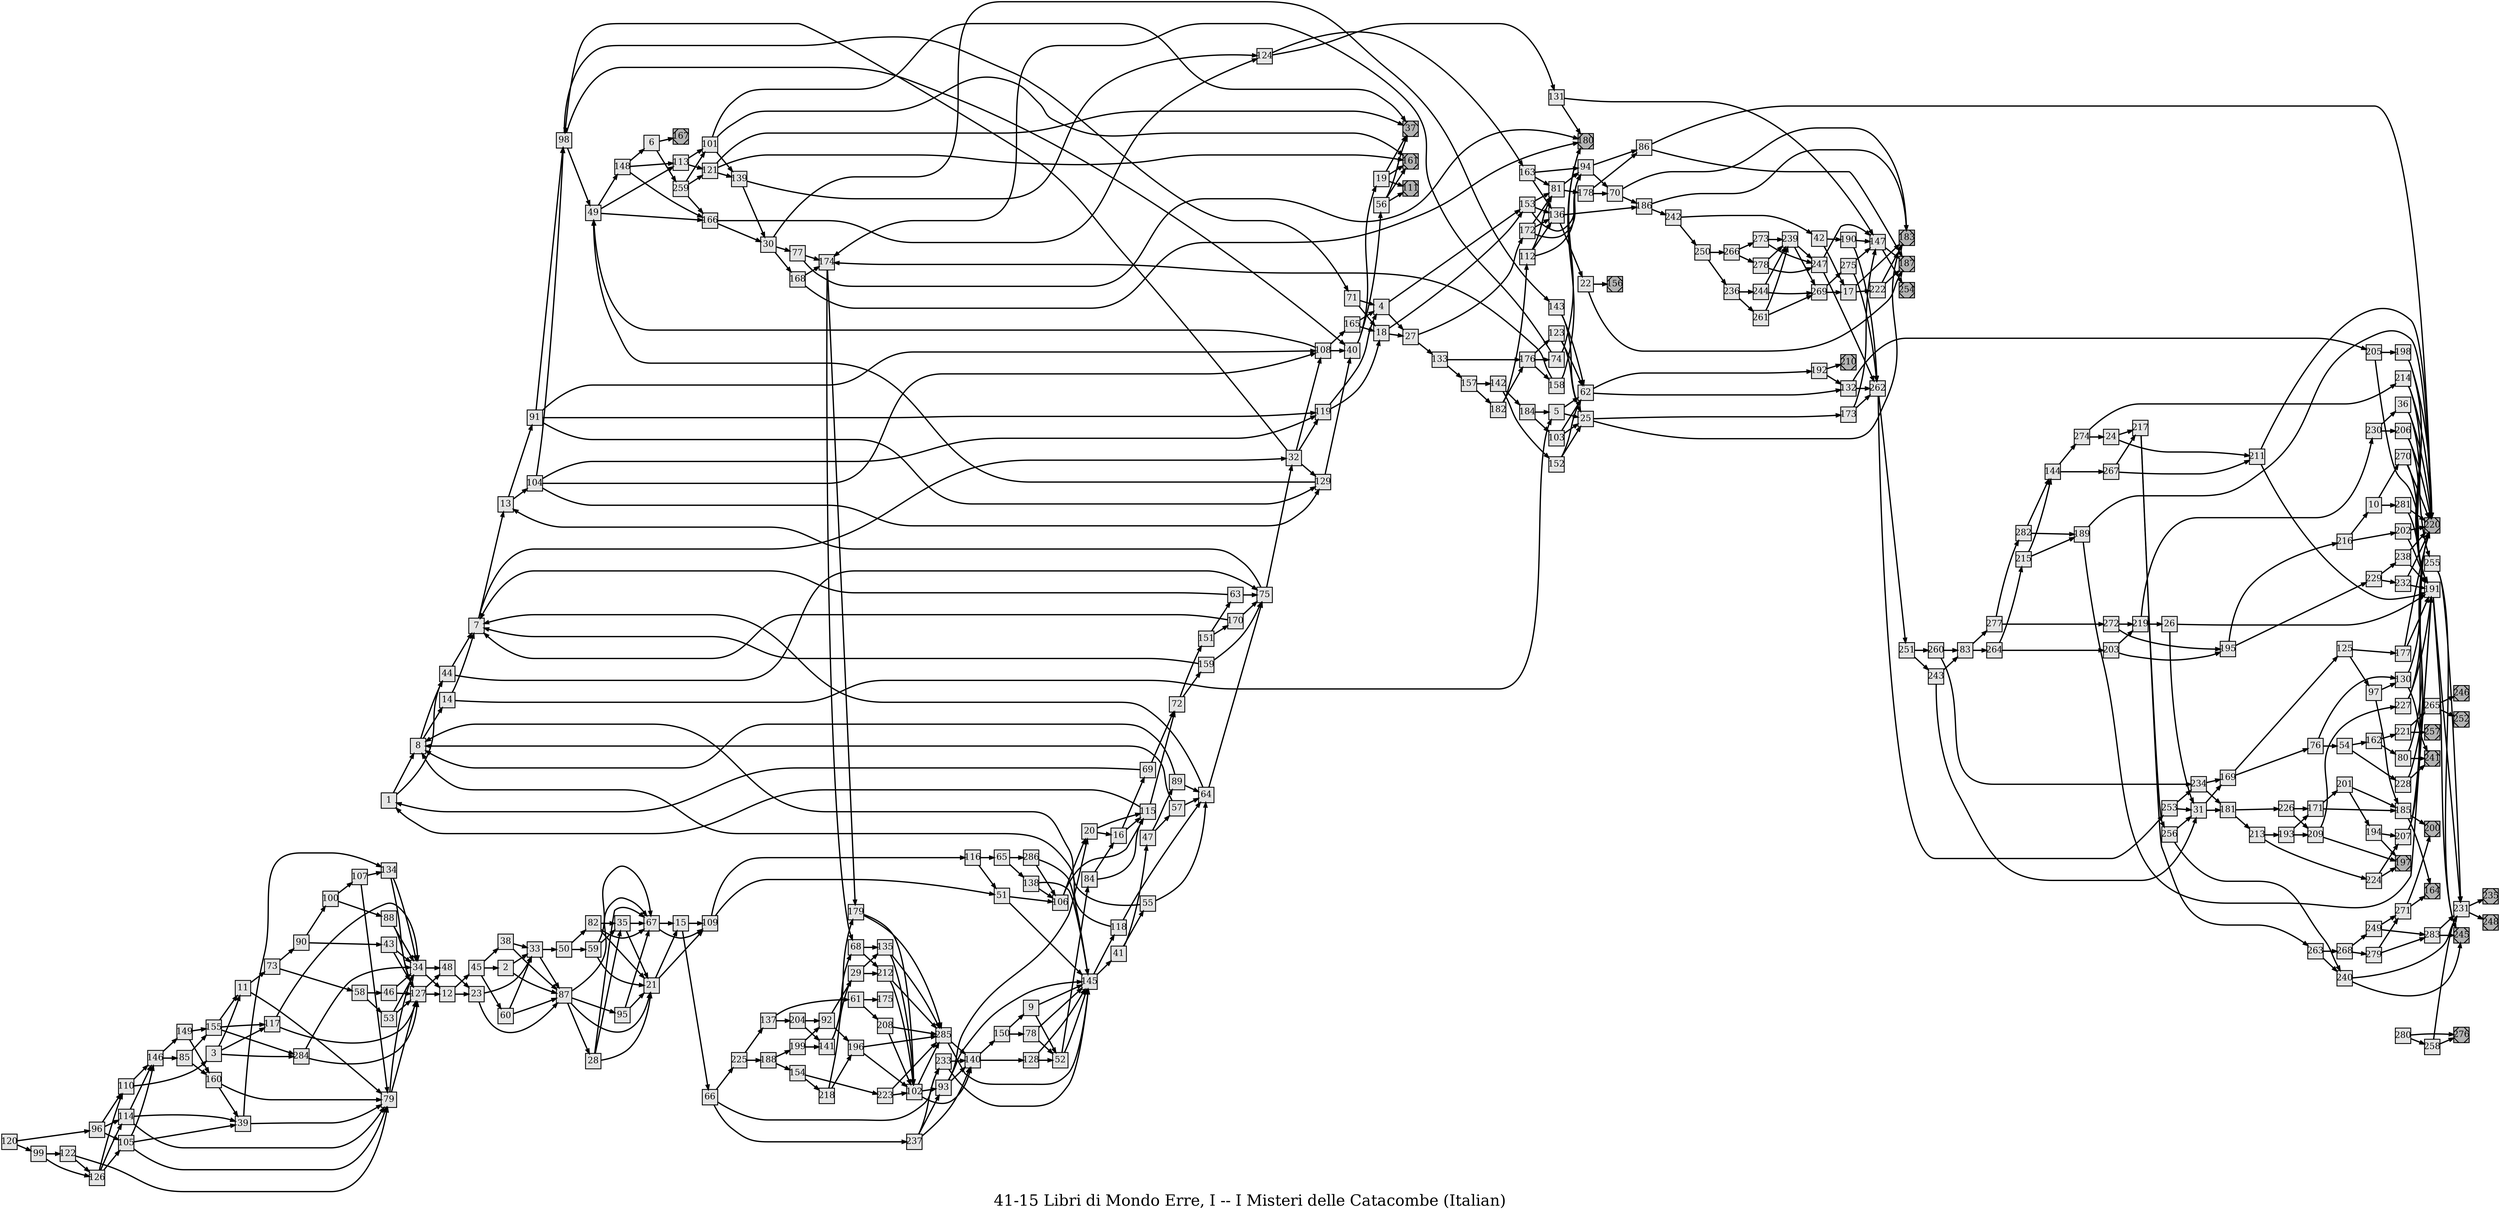 digraph g{
  graph [ label="41-15 Libri di Mondo Erre, I -- I Misteri delle Catacombe (Italian)" rankdir=LR, ordering=out, fontsize=36, nodesep="0.35", ranksep="0.45"];
  node  [shape=rect, penwidth=2, fontsize=20, style=filled, fillcolor=grey90, margin="0,0", labelfloat=true, regular=true, fixedsize=true];
  edge  [labelfloat=true, penwidth=3, fontsize=12];
  1 -> 8;
  1 -> 44;
  2 -> 33;
  2 -> 87;
  3 -> 11;
  3 -> 117;
  3 -> 284;
  4 -> 153;
  4 -> 27;
  5 -> 62;
  5 -> 25;
  6 -> 167;
  6 -> 259;
  7 -> 13;
  7 -> 32;
  8 -> 44;
  8 -> 14;
  9 -> 145;
  9 -> 52;
  10 -> 270;
  10 -> 281;
  11 -> 73;
  11 -> 79;
  12 -> 45;
  12 -> 23;
  13 -> 91;
  13 -> 104;
  14 -> 7;
  14 -> 5;
  15 -> 109;
  15 -> 66;
  16 -> 69;
  16 -> 115;
  17 -> 183;
  17 -> 222;
  18 -> 153;
  18 -> 27;
  19 -> 37;
  19 -> 161;
  19 -> 111;
  20 -> 115;
  20 -> 16;
  21 -> 15;
  21 -> 109;
  22 -> 187;
  22 -> 156;
  23 -> 33;
  23 -> 87;
  24 -> 217;
  24 -> 211;
  25 -> 183;
  25 -> 173;
  26 -> 191;
  26 -> 31;
  27 -> 172;
  27 -> 133;
  28 -> 67;
  28 -> 35;
  28 -> 21;
  29 -> 135;
  29 -> 212;
  30 -> 143;
  30 -> 77;
  30 -> 168;
  31 -> 169;
  31 -> 181;
  32 -> 98;
  32 -> 108;
  32 -> 119;
  32 -> 129;
  33 -> 50;
  33 -> 87;
  34 -> 48;
  34 -> 12;
  35 -> 67;
  35 -> 21;
  36 -> 220;
  36 -> 191;
  37	[ xlabel="E", shape=Msquare, fontsize=20, fillcolor=grey70, xlabel="" ];
  38 -> 33;
  38 -> 87;
  39 -> 134;
  39 -> 79;
  40 -> 19;
  40 -> 56;
  41 -> 47;
  41 -> 55;
  42 -> 190;
  42 -> 17;
  43 -> 34;
  43 -> 127;
  44 -> 7;
  44 -> 75;
  45 -> 38;
  45 -> 2;
  45 -> 60;
  46 -> 34;
  46 -> 127;
  47 -> 89;
  47 -> 57;
  48 -> 23;
  49 -> 148;
  49 -> 113;
  49 -> 166;
  50 -> 82;
  50 -> 59;
  51 -> 145;
  51 -> 106;
  52 -> 84;
  52 -> 145;
  53 -> 34;
  53 -> 127;
  54 -> 162;
  54 -> 228;
  55 -> 8;
  55 -> 64;
  56 -> 37;
  56 -> 161;
  56 -> 111;
  57 -> 8;
  57 -> 64;
  58 -> 46;
  58 -> 53;
  59 -> 67;
  59 -> 35;
  59 -> 21;
  60 -> 33;
  60 -> 87;
  61 -> 175;
  61 -> 208;
  62 -> 192;
  62 -> 132;
  63 -> 7;
  63 -> 75;
  64 -> 7;
  64 -> 75;
  65 -> 286;
  65 -> 138;
  66 -> 225;
  66 -> 233;
  66 -> 237;
  67 -> 15;
  67 -> 109;
  68 -> 135;
  68 -> 212;
  69 -> 72;
  69 -> 1;
  70 -> 183;
  70 -> 186;
  71 -> 4;
  71 -> 18;
  72 -> 151;
  72 -> 159;
  73 -> 90;
  73 -> 58;
  74 -> 174;
  74 -> 180;
  75 -> 13;
  75 -> 32;
  76 -> 130;
  76 -> 54;
  77 -> 174;
  77 -> 180;
  78 -> 145;
  78 -> 52;
  79 -> 34;
  79 -> 127;
  80 -> 220;
  80 -> 241;
  81 -> 94;
  81 -> 178;
  82 -> 35;
  82 -> 67;
  82 -> 21;
  83 -> 277;
  83 -> 264;
  84 -> 16;
  84 -> 115;
  85 -> 155;
  85 -> 160;
  86 -> 220;
  86 -> 187;
  87 -> 95;
  87 -> 67;
  87 -> 21;
  87 -> 28;
  88 -> 34;
  88 -> 127;
  89 -> 8;
  89 -> 64;
  90 -> 100;
  90 -> 43;
  91 -> 98;
  91 -> 108;
  91 -> 119;
  91 -> 129;
  92 -> 29;
  92 -> 196;
  93 -> 20;
  93 -> 145;
  93 -> 140;
  94 -> 86;
  94 -> 70;
  95 -> 67;
  95 -> 21;
  96 -> 110;
  96 -> 114;
  96 -> 105;
  97 -> 130;
  97 -> 185;
  98 -> 71;
  98 -> 40;
  98 -> 49;
  99 -> 122;
  99 -> 126;
  100 -> 107;
  100 -> 88;
  101 -> 37;
  101 -> 161;
  101 -> 139;
  102 -> 285;
  102 -> 93;
  102 -> 140;
  103 -> 62;
  103 -> 25;
  104 -> 98;
  104 -> 119;
  104 -> 108;
  104 -> 129;
  105 -> 146;
  105 -> 39;
  105 -> 79;
  106 -> 20;
  106 -> 115;
  107 -> 134;
  107 -> 79;
  108 -> 165;
  108 -> 40;
  108 -> 49;
  109 -> 116;
  109 -> 51;
  110 -> 146;
  110 -> 3;
  111	[ xlabel="E", shape=Msquare, fontsize=20, fillcolor=grey70, xlabel="" ];
  112 -> 81;
  112 -> 136;
  112 -> 94;
  113 -> 101;
  113 -> 121;
  114 -> 146;
  114 -> 39;
  114 -> 79;
  115 -> 72;
  115 -> 1;
  116 -> 65;
  116 -> 51;
  117 -> 127;
  117 -> 34;
  118 -> 8;
  118 -> 64;
  119 -> 4;
  119 -> 18;
  120 -> 96;
  120 -> 99;
  121 -> 37;
  121 -> 161;
  121 -> 139;
  122 -> 79;
  122 -> 126;
  123 -> 62;
  123 -> 25;
  124 -> 163;
  124 -> 131;
  125 -> 177;
  125 -> 97;
  126 -> 110;
  126 -> 114;
  126 -> 105;
  127 -> 48;
  127 -> 12;
  128 -> 145;
  128 -> 52;
  129 -> 40;
  129 -> 49;
  130 -> 220;
  130 -> 241;
  131 -> 147;
  131 -> 180;
  132 -> 205;
  132 -> 262;
  133 -> 176;
  133 -> 157;
  134 -> 34;
  134 -> 127;
  135 -> 285;
  135 -> 102;
  136 -> 186;
  136 -> 22;
  137 -> 61;
  137 -> 204;
  138 -> 145;
  138 -> 106;
  139 -> 124;
  139 -> 30;
  140 -> 150;
  140 -> 128;
  141 -> 179;
  141 -> 68;
  142 -> 184;
  142 -> 152;
  143 -> 62;
  143 -> 25;
  144 -> 274;
  144 -> 267;
  145 -> 118;
  145 -> 41;
  146 -> 149;
  146 -> 85;
  147 -> 187;
  147 -> 254;
  148 -> 6;
  148 -> 113;
  148 -> 166;
  149 -> 155;
  149 -> 160;
  150 -> 9;
  150 -> 78;
  151 -> 63;
  151 -> 170;
  152 -> 62;
  152 -> 25;
  153 -> 81;
  153 -> 136;
  153 -> 94;
  154 -> 223;
  154 -> 218;
  155 -> 11;
  155 -> 117;
  155 -> 284;
  156	[ xlabel="E", shape=Msquare, fontsize=20, fillcolor=grey70, xlabel="" ];
  157 -> 142;
  157 -> 182;
  158 -> 174;
  158 -> 180;
  159 -> 7;
  159 -> 75;
  160 -> 79;
  160 -> 39;
  161	[ xlabel="E", shape=Msquare, fontsize=20, fillcolor=grey70, xlabel="" ];
  162 -> 221;
  162 -> 80;
  163 -> 81;
  163 -> 136;
  163 -> 94;
  164	[ xlabel="E", shape=Msquare, fontsize=20, fillcolor=grey70, xlabel="" ];
  165 -> 4;
  165 -> 18;
  166 -> 124;
  166 -> 30;
  167	[ xlabel="E", shape=Msquare, fontsize=20, fillcolor=grey70, xlabel="" ];
  168 -> 174;
  168 -> 180;
  169 -> 125;
  169 -> 76;
  170 -> 7;
  170 -> 75;
  171 -> 201;
  171 -> 185;
  172 -> 81;
  172 -> 136;
  172 -> 94;
  173 -> 147;
  173 -> 262;
  174 -> 179;
  174 -> 68;
  176 -> 123;
  176 -> 74;
  176 -> 158;
  177 -> 220;
  177 -> 191;
  178 -> 86;
  178 -> 70;
  179 -> 102;
  179 -> 285;
  180	[ xlabel="E", shape=Msquare, fontsize=20, fillcolor=grey70, xlabel="" ];
  181 -> 226;
  181 -> 213;
  182 -> 112;
  182 -> 176;
  183	[ xlabel="E", shape=Msquare, fontsize=20, fillcolor=grey70, xlabel="" ];
  184 -> 5;
  184 -> 103;
  185 -> 200;
  185 -> 164;
  186 -> 183;
  186 -> 242;
  187	[ xlabel="E", shape=Msquare, fontsize=20, fillcolor=grey70, xlabel="" ];
  188 -> 199;
  188 -> 154;
  189 -> 220;
  189 -> 191;
  190 -> 147;
  190 -> 262;
  191 -> 231;
  191 -> 245;
  192 -> 210;
  192 -> 132;
  193 -> 171;
  193 -> 209;
  194 -> 207;
  194 -> 197;
  195 -> 216;
  195 -> 229;
  196 -> 285;
  196 -> 102;
  197	[ xlabel="E", shape=Msquare, fontsize=20, fillcolor=grey70, xlabel="" ];
  198 -> 220;
  198 -> 255;
  199 -> 92;
  199 -> 141;
  200	[ xlabel="E", shape=Msquare, fontsize=20, fillcolor=grey70, xlabel="" ];
  201 -> 185;
  201 -> 194;
  202 -> 220;
  202 -> 191;
  203 -> 219;
  203 -> 195;
  204 -> 92;
  204 -> 141;
  205 -> 198;
  205 -> 191;
  206 -> 220;
  206 -> 191;
  207 -> 220;
  207 -> 191;
  208 -> 285;
  208 -> 102;
  209 -> 227;
  209 -> 197;
  210	[ xlabel="E", shape=Msquare, fontsize=20, fillcolor=grey70, xlabel="" ];
  211 -> 220;
  211 -> 191;
  212 -> 285;
  212 -> 102;
  213 -> 193;
  213 -> 224;
  214 -> 220;
  214 -> 191;
  215 -> 144;
  215 -> 189;
  216 -> 10;
  216 -> 202;
  217 -> 256;
  217 -> 263;
  218 -> 29;
  218 -> 196;
  219 -> 230;
  219 -> 26;
  220	[ xlabel="E", shape=Msquare, fontsize=20, fillcolor=grey70, xlabel="" ];
  221 -> 265;
  221 -> 257;
  222 -> 183;
  222 -> 187;
  223 -> 285;
  223 -> 102;
  224 -> 207;
  224 -> 197;
  225 -> 137;
  225 -> 188;
  226 -> 171;
  226 -> 209;
  227 -> 220;
  227 -> 191;
  228 -> 220;
  228 -> 241;
  229 -> 238;
  229 -> 232;
  230 -> 36;
  230 -> 206;
  231 -> 235;
  231 -> 248;
  232 -> 220;
  232 -> 191;
  233 -> 140;
  233 -> 145;
  234 -> 169;
  234 -> 181;
  235	[ xlabel="E", shape=Msquare, fontsize=20, fillcolor=grey70, xlabel="" ];
  236 -> 244;
  236 -> 261;
  237 -> 233;
  237 -> 93;
  237 -> 140;
  238 -> 220;
  238 -> 191;
  239 -> 247;
  239 -> 269;
  240 -> 231;
  240 -> 245;
  241	[ xlabel="E", shape=Msquare, fontsize=20, fillcolor=grey70, xlabel="" ];
  242 -> 42;
  242 -> 250;
  243 -> 83;
  243 -> 31;
  244 -> 239;
  244 -> 269;
  245	[ xlabel="E", shape=Msquare, fontsize=20, fillcolor=grey70, xlabel="" ];
  246	[ xlabel="E", shape=Msquare, fontsize=20, fillcolor=grey70, xlabel="" ];
  247 -> 147;
  247 -> 262;
  248	[ xlabel="E", shape=Msquare, fontsize=20, fillcolor=grey70, xlabel="" ];
  249 -> 271;
  249 -> 283;
  250 -> 266;
  250 -> 236;
  251 -> 260;
  251 -> 243;
  252	[ xlabel="E", shape=Msquare, fontsize=20, fillcolor=grey70, xlabel="" ];
  253 -> 234;
  253 -> 31;
  254	[ xlabel="E", shape=Msquare, fontsize=20, fillcolor=grey70, xlabel="" ];
  255 -> 231;
  255 -> 245;
  256 -> 31;
  256 -> 240;
  257	[ xlabel="E", shape=Msquare, fontsize=20, fillcolor=grey70, xlabel="" ];
  258 -> 231;
  258 -> 276;
  259 -> 101;
  259 -> 121;
  259 -> 166;
  260 -> 83;
  260 -> 234;
  261 -> 239;
  261 -> 269;
  262 -> 251;
  262 -> 253;
  263 -> 268;
  263 -> 240;
  264 -> 215;
  264 -> 203;
  265 -> 246;
  265 -> 252;
  266 -> 273;
  266 -> 278;
  267 -> 217;
  267 -> 211;
  268 -> 249;
  268 -> 279;
  269 -> 275;
  269 -> 17;
  270 -> 220;
  270 -> 191;
  271 -> 200;
  271 -> 164;
  272 -> 219;
  272 -> 195;
  273 -> 239;
  273 -> 247;
  274 -> 214;
  274 -> 24;
  275 -> 147;
  275 -> 262;
  276	[ xlabel="E", shape=Msquare, fontsize=20, fillcolor=grey70, xlabel="" ];
  277 -> 282;
  277 -> 272;
  278 -> 239;
  278 -> 247;
  279 -> 271;
  279 -> 283;
  280 -> 276;
  280 -> 258;
  281 -> 220;
  281 -> 191;
  282 -> 144;
  282 -> 189;
  283 -> 231;
  283 -> 245;
  284 -> 34;
  284 -> 127;
  285 -> 140;
  285 -> 145;
  286 -> 145;
  286 -> 106;
}

